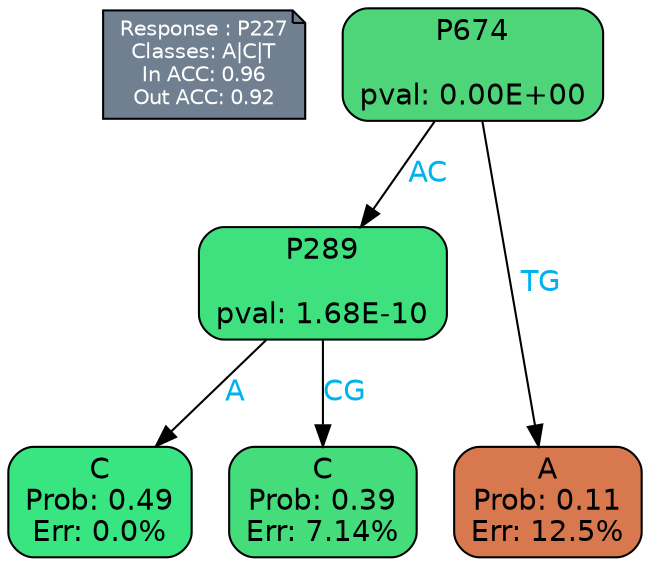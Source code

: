 digraph Tree {
node [shape=box, style="filled, rounded", color="black", fontname=helvetica] ;
graph [ranksep=equally, splines=polylines, bgcolor=transparent, dpi=600] ;
edge [fontname=helvetica] ;
LEGEND [label="Response : P227
Classes: A|C|T
In ACC: 0.96
Out ACC: 0.92
",shape=note,align=left,style=filled,fillcolor="slategray",fontcolor="white",fontsize=10];1 [label="P674

pval: 0.00E+00", fillcolor="#4fd579"] ;
2 [label="P289

pval: 1.68E-10", fillcolor="#3ee17e"] ;
3 [label="C
Prob: 0.49
Err: 0.0%", fillcolor="#39e581"] ;
4 [label="C
Prob: 0.39
Err: 7.14%", fillcolor="#45dd7b"] ;
5 [label="A
Prob: 0.11
Err: 12.5%", fillcolor="#d8784e"] ;
1 -> 2 [label="AC",fontcolor=deepskyblue2] ;
1 -> 5 [label="TG",fontcolor=deepskyblue2] ;
2 -> 3 [label="A",fontcolor=deepskyblue2] ;
2 -> 4 [label="CG",fontcolor=deepskyblue2] ;
{rank = same; 3;4;5;}{rank = same; LEGEND;1;}}